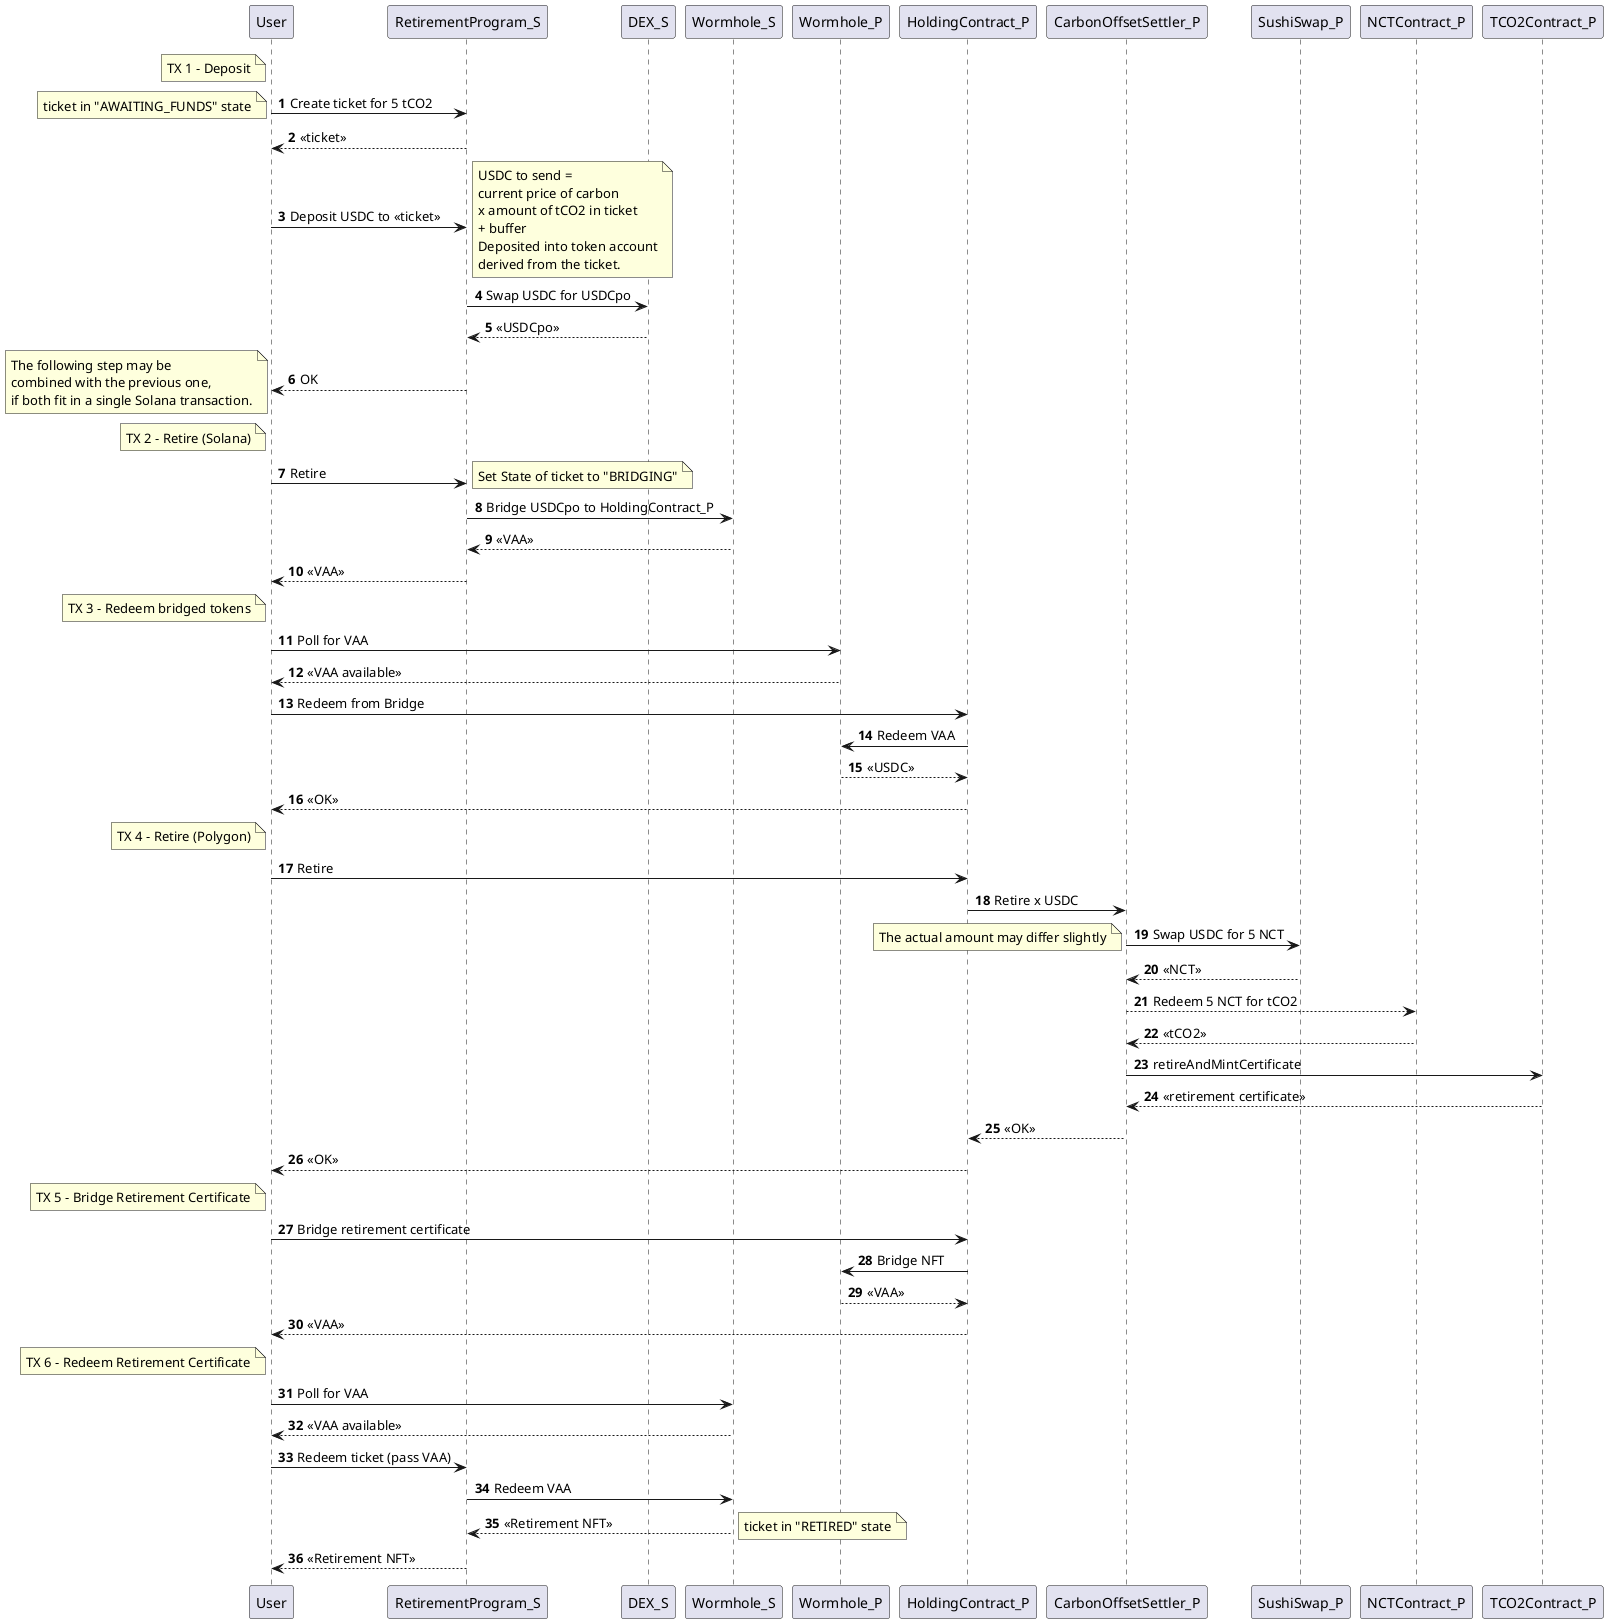 @startuml
'https://plantuml.com/sequence-diagram

autonumber

note left of User
TX 1 - Deposit
end note

User -> RetirementProgram_S: Create ticket for 5 tCO2
note left
ticket in "AWAITING_FUNDS" state
end note
RetirementProgram_S --> User: <<ticket>>
User->RetirementProgram_S: Deposit USDC to <<ticket>>
note right
USDC to send =
current price of carbon
x amount of tCO2 in ticket
+ buffer
Deposited into token account
derived from the ticket.
end note
RetirementProgram_S->DEX_S: Swap USDC for USDCpo
DEX_S-->RetirementProgram_S: <<USDCpo>>
RetirementProgram_S-->User: OK

note left of User
TX 2 - Retire (Solana)
end note

note left
The following step may be
combined with the previous one,
if both fit in a single Solana transaction.
end note
User->RetirementProgram_S: Retire
note right
Set State of ticket to "BRIDGING"
end note
RetirementProgram_S->Wormhole_S: Bridge USDCpo to HoldingContract_P
Wormhole_S-->RetirementProgram_S: <<VAA>>
RetirementProgram_S-->User: <<VAA>>

note left of User
TX 3 - Redeem bridged tokens
end note

User->Wormhole_P: Poll for VAA
Wormhole_P-->User: <<VAA available>>
User->HoldingContract_P: Redeem from Bridge
HoldingContract_P->Wormhole_P:Redeem VAA
Wormhole_P-->HoldingContract_P: <<USDC>>
HoldingContract_P-->User: <<OK>>

note left of User
TX 4 - Retire (Polygon)
end note

User->HoldingContract_P:Retire
HoldingContract_P->CarbonOffsetSettler_P:Retire x USDC
CarbonOffsetSettler_P->SushiSwap_P: Swap USDC for 5 NCT
note left
The actual amount may differ slightly
end note
SushiSwap_P-->CarbonOffsetSettler_P: <<NCT>>

CarbonOffsetSettler_P-->NCTContract_P: Redeem 5 NCT for tCO2
NCTContract_P-->CarbonOffsetSettler_P:<<tCO2>>
CarbonOffsetSettler_P->TCO2Contract_P:retireAndMintCertificate
TCO2Contract_P-->CarbonOffsetSettler_P:<<retirement certificate>>
CarbonOffsetSettler_P-->HoldingContract_P: <<OK>>
HoldingContract_P-->User: <<OK>>
note left of User
TX 5 - Bridge Retirement Certificate
end note

User->HoldingContract_P:Bridge retirement certificate
HoldingContract_P->Wormhole_P: Bridge NFT
Wormhole_P-->HoldingContract_P: <<VAA>>
HoldingContract_P-->User: <<VAA>>

note left of User
TX 6 - Redeem Retirement Certificate
end note

User->Wormhole_S: Poll for VAA
Wormhole_S-->User: <<VAA available>>
User->RetirementProgram_S: Redeem ticket (pass VAA)
RetirementProgram_S->Wormhole_S: Redeem VAA
Wormhole_S-->RetirementProgram_S: <<Retirement NFT>>
note right
ticket in "RETIRED" state
end note
RetirementProgram_S-->User:<<Retirement NFT>>


@enduml